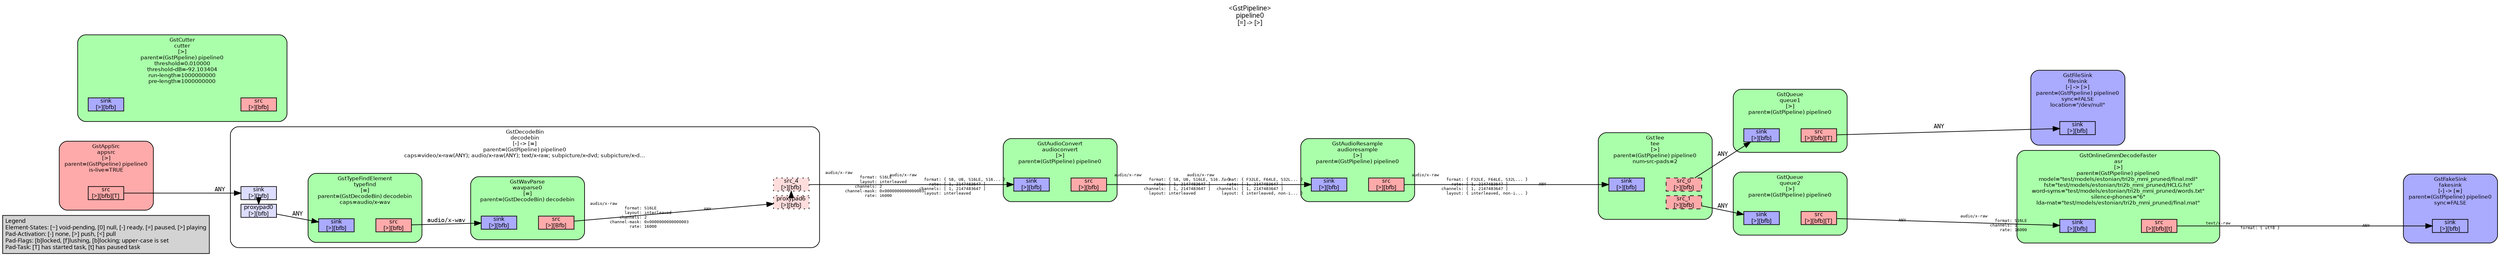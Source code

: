 digraph pipeline {
  rankdir=LR;
  fontname="sans";
  fontsize="10";
  labelloc=t;
  nodesep=.1;
  ranksep=.2;
  label="<GstPipeline>\npipeline0\n[=] -> [>]";
  node [style="filled,rounded", shape=box, fontsize="9", fontname="sans", margin="0.0,0.0"];
  edge [labelfontsize="6", fontsize="9", fontname="monospace"];
  
  legend [
    pos="0,0!",
    margin="0.05,0.05",
    style="filled",
    label="Legend\lElement-States: [~] void-pending, [0] null, [-] ready, [=] paused, [>] playing\lPad-Activation: [-] none, [>] push, [<] pull\lPad-Flags: [b]locked, [f]lushing, [b]locking; upper-case is set\lPad-Task: [T] has started task, [t] has paused task\l",
  ];
  subgraph cluster_fakesink_0x1e22a10 {
    fontname="Bitstream Vera Sans";
    fontsize="8";
    style="filled,rounded";
    color=black;
    label="GstFakeSink\nfakesink\n[-] -> [=]\nparent=(GstPipeline) pipeline0\nsync=FALSE";
    subgraph cluster_fakesink_0x1e22a10_sink {
      label="";
      style="invis";
      fakesink_0x1e22a10_sink_0x1dec720 [color=black, fillcolor="#aaaaff", label="sink\n[>][bfb]", height="0.2", style="filled,solid"];
    }

    fillcolor="#aaaaff";
  }

  subgraph cluster_asr_0x1e1b000 {
    fontname="Bitstream Vera Sans";
    fontsize="8";
    style="filled,rounded";
    color=black;
    label="GstOnlineGmmDecodeFaster\nasr\n[>]\nparent=(GstPipeline) pipeline0\nmodel=\"test/models/estonian/tri2b_mmi_pruned/final.mdl\"\nfst=\"test/models/estonian/tri2b_mmi_pruned/HCLG.fst\"\nword-syms=\"test/models/estonian/tri2b_mmi_pruned/words.txt\"\nsilence-phones=\"6\"\nlda-mat=\"test/models/estonian/tri2b_mmi_pruned/final.mat\"";
    subgraph cluster_asr_0x1e1b000_sink {
      label="";
      style="invis";
      asr_0x1e1b000_sink_0x1dec2a0 [color=black, fillcolor="#aaaaff", label="sink\n[>][bfb]", height="0.2", style="filled,solid"];
    }

    subgraph cluster_asr_0x1e1b000_src {
      label="";
      style="invis";
      asr_0x1e1b000_src_0x1dec4e0 [color=black, fillcolor="#ffaaaa", label="src\n[>][bfb][t]", height="0.2", style="filled,solid"];
    }

    asr_0x1e1b000_sink_0x1dec2a0 -> asr_0x1e1b000_src_0x1dec4e0 [style="invis"];
    fillcolor="#aaffaa";
  }

  asr_0x1e1b000_src_0x1dec4e0 -> fakesink_0x1e22a10_sink_0x1dec720 [labeldistance="10", labelangle="0", label="                                                  ", taillabel="text/x-raw\l              format: { utf8 }\l", headlabel="ANY"]
  subgraph cluster_cutter_0x1df0000 {
    fontname="Bitstream Vera Sans";
    fontsize="8";
    style="filled,rounded";
    color=black;
    label="GstCutter\ncutter\n[>]\nparent=(GstPipeline) pipeline0\nthreshold=0.010000\nthreshold-dB=-92.103404\nrun-length=1000000000\npre-length=1000000000";
    subgraph cluster_cutter_0x1df0000_sink {
      label="";
      style="invis";
      cutter_0x1df0000_sink_0x1db5da0 [color=black, fillcolor="#aaaaff", label="sink\n[>][bfb]", height="0.2", style="filled,solid"];
    }

    subgraph cluster_cutter_0x1df0000_src {
      label="";
      style="invis";
      cutter_0x1df0000_src_0x1dec060 [color=black, fillcolor="#ffaaaa", label="src\n[>][bfb]", height="0.2", style="filled,solid"];
    }

    cutter_0x1df0000_sink_0x1db5da0 -> cutter_0x1df0000_src_0x1dec060 [style="invis"];
    fillcolor="#aaffaa";
  }

  subgraph cluster_queue2_0x1de6450 {
    fontname="Bitstream Vera Sans";
    fontsize="8";
    style="filled,rounded";
    color=black;
    label="GstQueue\nqueue2\n[>]\nparent=(GstPipeline) pipeline0";
    subgraph cluster_queue2_0x1de6450_sink {
      label="";
      style="invis";
      queue2_0x1de6450_sink_0x1db5920 [color=black, fillcolor="#aaaaff", label="sink\n[>][bfb]", height="0.2", style="filled,solid"];
    }

    subgraph cluster_queue2_0x1de6450_src {
      label="";
      style="invis";
      queue2_0x1de6450_src_0x1db5b60 [color=black, fillcolor="#ffaaaa", label="src\n[>][bfb][T]", height="0.2", style="filled,solid"];
    }

    queue2_0x1de6450_sink_0x1db5920 -> queue2_0x1de6450_src_0x1db5b60 [style="invis"];
    fillcolor="#aaffaa";
  }

  queue2_0x1de6450_src_0x1db5b60 -> asr_0x1e1b000_sink_0x1dec2a0 [labeldistance="10", labelangle="0", label="                                                  ", taillabel="ANY", headlabel="audio/x-raw\l              format: S16LE\l            channels: 1\l                rate: 16000\l"]
  subgraph cluster_filesink_0x1de5a10 {
    fontname="Bitstream Vera Sans";
    fontsize="8";
    style="filled,rounded";
    color=black;
    label="GstFileSink\nfilesink\n[-] -> [>]\nparent=(GstPipeline) pipeline0\nsync=FALSE\nlocation=\"/dev/null\"";
    subgraph cluster_filesink_0x1de5a10_sink {
      label="";
      style="invis";
      filesink_0x1de5a10_sink_0x1db56e0 [color=black, fillcolor="#aaaaff", label="sink\n[>][bfb]", height="0.2", style="filled,solid"];
    }

    fillcolor="#aaaaff";
  }

  subgraph cluster_queue1_0x1de6160 {
    fontname="Bitstream Vera Sans";
    fontsize="8";
    style="filled,rounded";
    color=black;
    label="GstQueue\nqueue1\n[>]\nparent=(GstPipeline) pipeline0";
    subgraph cluster_queue1_0x1de6160_sink {
      label="";
      style="invis";
      queue1_0x1de6160_sink_0x1db5260 [color=black, fillcolor="#aaaaff", label="sink\n[>][bfb]", height="0.2", style="filled,solid"];
    }

    subgraph cluster_queue1_0x1de6160_src {
      label="";
      style="invis";
      queue1_0x1de6160_src_0x1db54a0 [color=black, fillcolor="#ffaaaa", label="src\n[>][bfb][T]", height="0.2", style="filled,solid"];
    }

    queue1_0x1de6160_sink_0x1db5260 -> queue1_0x1de6160_src_0x1db54a0 [style="invis"];
    fillcolor="#aaffaa";
  }

  queue1_0x1de6160_src_0x1db54a0 -> filesink_0x1de5a10_sink_0x1db56e0 [label="ANY"]
  subgraph cluster_tee_0x1de0000 {
    fontname="Bitstream Vera Sans";
    fontsize="8";
    style="filled,rounded";
    color=black;
    label="GstTee\ntee\n[>]\nparent=(GstPipeline) pipeline0\nnum-src-pads=2";
    subgraph cluster_tee_0x1de0000_sink {
      label="";
      style="invis";
      tee_0x1de0000_sink_0x1db5020 [color=black, fillcolor="#aaaaff", label="sink\n[>][bfb]", height="0.2", style="filled,solid"];
    }

    subgraph cluster_tee_0x1de0000_src {
      label="";
      style="invis";
      tee_0x1de0000_src_0_0x1dca340 [color=black, fillcolor="#ffaaaa", label="src_0\n[>][bfb]", height="0.2", style="filled,dashed"];
      tee_0x1de0000_src_1_0x1dca590 [color=black, fillcolor="#ffaaaa", label="src_1\n[>][bfb]", height="0.2", style="filled,dashed"];
    }

    tee_0x1de0000_sink_0x1db5020 -> tee_0x1de0000_src_0_0x1dca340 [style="invis"];
    fillcolor="#aaffaa";
  }

  tee_0x1de0000_src_0_0x1dca340 -> queue1_0x1de6160_sink_0x1db5260 [label="ANY"]
  tee_0x1de0000_src_1_0x1dca590 -> queue2_0x1de6450_sink_0x1db5920 [label="ANY"]
  subgraph cluster_audioresample_0x1ddc2d0 {
    fontname="Bitstream Vera Sans";
    fontsize="8";
    style="filled,rounded";
    color=black;
    label="GstAudioResample\naudioresample\n[>]\nparent=(GstPipeline) pipeline0";
    subgraph cluster_audioresample_0x1ddc2d0_sink {
      label="";
      style="invis";
      audioresample_0x1ddc2d0_sink_0x1db4ba0 [color=black, fillcolor="#aaaaff", label="sink\n[>][bfb]", height="0.2", style="filled,solid"];
    }

    subgraph cluster_audioresample_0x1ddc2d0_src {
      label="";
      style="invis";
      audioresample_0x1ddc2d0_src_0x1db4de0 [color=black, fillcolor="#ffaaaa", label="src\n[>][bfb]", height="0.2", style="filled,solid"];
    }

    audioresample_0x1ddc2d0_sink_0x1db4ba0 -> audioresample_0x1ddc2d0_src_0x1db4de0 [style="invis"];
    fillcolor="#aaffaa";
  }

  audioresample_0x1ddc2d0_src_0x1db4de0 -> tee_0x1de0000_sink_0x1db5020 [labeldistance="10", labelangle="0", label="                                                  ", taillabel="audio/x-raw\l              format: { F32LE, F64LE, S32L... }\l                rate: [ 1, 2147483647 ]\l            channels: [ 1, 2147483647 ]\l              layout: { interleaved, non-i... }\l", headlabel="ANY"]
  subgraph cluster_audioconvert_0x1dcec00 {
    fontname="Bitstream Vera Sans";
    fontsize="8";
    style="filled,rounded";
    color=black;
    label="GstAudioConvert\naudioconvert\n[>]\nparent=(GstPipeline) pipeline0";
    subgraph cluster_audioconvert_0x1dcec00_sink {
      label="";
      style="invis";
      audioconvert_0x1dcec00_sink_0x1db4720 [color=black, fillcolor="#aaaaff", label="sink\n[>][bfb]", height="0.2", style="filled,solid"];
    }

    subgraph cluster_audioconvert_0x1dcec00_src {
      label="";
      style="invis";
      audioconvert_0x1dcec00_src_0x1db4960 [color=black, fillcolor="#ffaaaa", label="src\n[>][bfb]", height="0.2", style="filled,solid"];
    }

    audioconvert_0x1dcec00_sink_0x1db4720 -> audioconvert_0x1dcec00_src_0x1db4960 [style="invis"];
    fillcolor="#aaffaa";
  }

  audioconvert_0x1dcec00_src_0x1db4960 -> audioresample_0x1ddc2d0_sink_0x1db4ba0 [labeldistance="10", labelangle="0", label="                                                  ", taillabel="audio/x-raw\l              format: { S8, U8, S16LE, S16... }\l                rate: [ 1, 2147483647 ]\l            channels: [ 1, 2147483647 ]\l              layout: interleaved\l", headlabel="audio/x-raw\l              format: { F32LE, F64LE, S32L... }\l                rate: [ 1, 2147483647 ]\l            channels: [ 1, 2147483647 ]\l              layout: { interleaved, non-i... }\l"]
  subgraph cluster_decodebin_0x1dbc100 {
    fontname="Bitstream Vera Sans";
    fontsize="8";
    style="filled,rounded";
    color=black;
    label="GstDecodeBin\ndecodebin\n[-] -> [=]\nparent=(GstPipeline) pipeline0\ncaps=video/x-raw(ANY); audio/x-raw(ANY); text/x-raw; subpicture/x-dvd; subpicture/x-d…";
    subgraph cluster_decodebin_0x1dbc100_sink {
      label="";
      style="invis";
      _proxypad0_0x1dca100 [color=black, fillcolor="#ddddff", label="proxypad0\n[>][bfb]", height="0.2", style="filled,solid"];
    decodebin_0x1dbc100_sink_0x1dc8060 -> _proxypad0_0x1dca100 [style=dashed, minlen=0]
      decodebin_0x1dbc100_sink_0x1dc8060 [color=black, fillcolor="#ddddff", label="sink\n[>][bfb]", height="0.2", style="filled,solid"];
    }

    subgraph cluster_decodebin_0x1dbc100_src {
      label="";
      style="invis";
      _proxypad6_0x1dcb5d0 [color=black, fillcolor="#ffdddd", label="proxypad6\n[>][bfb]", height="0.2", style="filled,dotted"];
    _proxypad6_0x1dcb5d0 -> decodebin_0x1dbc100_src_4_0x7f5dd0006e00 [style=dashed, minlen=0]
      decodebin_0x1dbc100_src_4_0x7f5dd0006e00 [color=black, fillcolor="#ffdddd", label="src_4\n[>][bfb]", height="0.2", style="filled,dotted"];
    }

    decodebin_0x1dbc100_sink_0x1dc8060 -> decodebin_0x1dbc100_src_4_0x7f5dd0006e00 [style="invis"];
    fillcolor="#ffffff";
    subgraph cluster_wavparse0_0x7f5dd8008090 {
      fontname="Bitstream Vera Sans";
      fontsize="8";
      style="filled,rounded";
      color=black;
      label="GstWavParse\nwavparse0\n[=]\nparent=(GstDecodeBin) decodebin";
      subgraph cluster_wavparse0_0x7f5dd8008090_sink {
        label="";
        style="invis";
        wavparse0_0x7f5dd8008090_sink_0x1dedda0 [color=black, fillcolor="#aaaaff", label="sink\n[>][bfb]", height="0.2", style="filled,solid"];
      }

      subgraph cluster_wavparse0_0x7f5dd8008090_src {
        label="";
        style="invis";
        wavparse0_0x7f5dd8008090_src_0x1dedb60 [color=black, fillcolor="#ffaaaa", label="src\n[>][Bfb]", height="0.2", style="filled,solid"];
      }

      wavparse0_0x7f5dd8008090_sink_0x1dedda0 -> wavparse0_0x7f5dd8008090_src_0x1dedb60 [style="invis"];
      fillcolor="#aaffaa";
    }

    wavparse0_0x7f5dd8008090_src_0x1dedb60 -> _proxypad6_0x1dcb5d0 [labeldistance="10", labelangle="0", label="                                                  ", taillabel="audio/x-raw\l              format: S16LE\l              layout: interleaved\l            channels: 2\l        channel-mask: 0x0000000000000003\l                rate: 16000\l", headlabel="ANY"]
    subgraph cluster_typefind_0x1dc3090 {
      fontname="Bitstream Vera Sans";
      fontsize="8";
      style="filled,rounded";
      color=black;
      label="GstTypeFindElement\ntypefind\n[=]\nparent=(GstDecodeBin) decodebin\ncaps=audio/x-wav";
      subgraph cluster_typefind_0x1dc3090_sink {
        label="";
        style="invis";
        typefind_0x1dc3090_sink_0x1db42a0 [color=black, fillcolor="#aaaaff", label="sink\n[>][bfb]", height="0.2", style="filled,solid"];
      }

      subgraph cluster_typefind_0x1dc3090_src {
        label="";
        style="invis";
        typefind_0x1dc3090_src_0x1db44e0 [color=black, fillcolor="#ffaaaa", label="src\n[>][bfb]", height="0.2", style="filled,solid"];
      }

      typefind_0x1dc3090_sink_0x1db42a0 -> typefind_0x1dc3090_src_0x1db44e0 [style="invis"];
      fillcolor="#aaffaa";
    }

    _proxypad0_0x1dca100 -> typefind_0x1dc3090_sink_0x1db42a0 [label="ANY"]
    typefind_0x1dc3090_src_0x1db44e0 -> wavparse0_0x7f5dd8008090_sink_0x1dedda0 [label="audio/x-wav\l"]
  }

  decodebin_0x1dbc100_src_4_0x7f5dd0006e00 -> audioconvert_0x1dcec00_sink_0x1db4720 [labeldistance="10", labelangle="0", label="                                                  ", taillabel="audio/x-raw\l              format: S16LE\l              layout: interleaved\l            channels: 2\l        channel-mask: 0x0000000000000003\l                rate: 16000\l", headlabel="audio/x-raw\l              format: { S8, U8, S16LE, S16... }\l                rate: [ 1, 2147483647 ]\l            channels: [ 1, 2147483647 ]\l              layout: interleaved\l"]
  subgraph cluster_appsrc_0x1db1db0 {
    fontname="Bitstream Vera Sans";
    fontsize="8";
    style="filled,rounded";
    color=black;
    label="GstAppSrc\nappsrc\n[>]\nparent=(GstPipeline) pipeline0\nis-live=TRUE";
    subgraph cluster_appsrc_0x1db1db0_src {
      label="";
      style="invis";
      appsrc_0x1db1db0_src_0x1db4060 [color=black, fillcolor="#ffaaaa", label="src\n[>][bfb][T]", height="0.2", style="filled,solid"];
    }

    fillcolor="#ffaaaa";
  }

  appsrc_0x1db1db0_src_0x1db4060 -> decodebin_0x1dbc100_sink_0x1dc8060 [label="ANY"]
}
